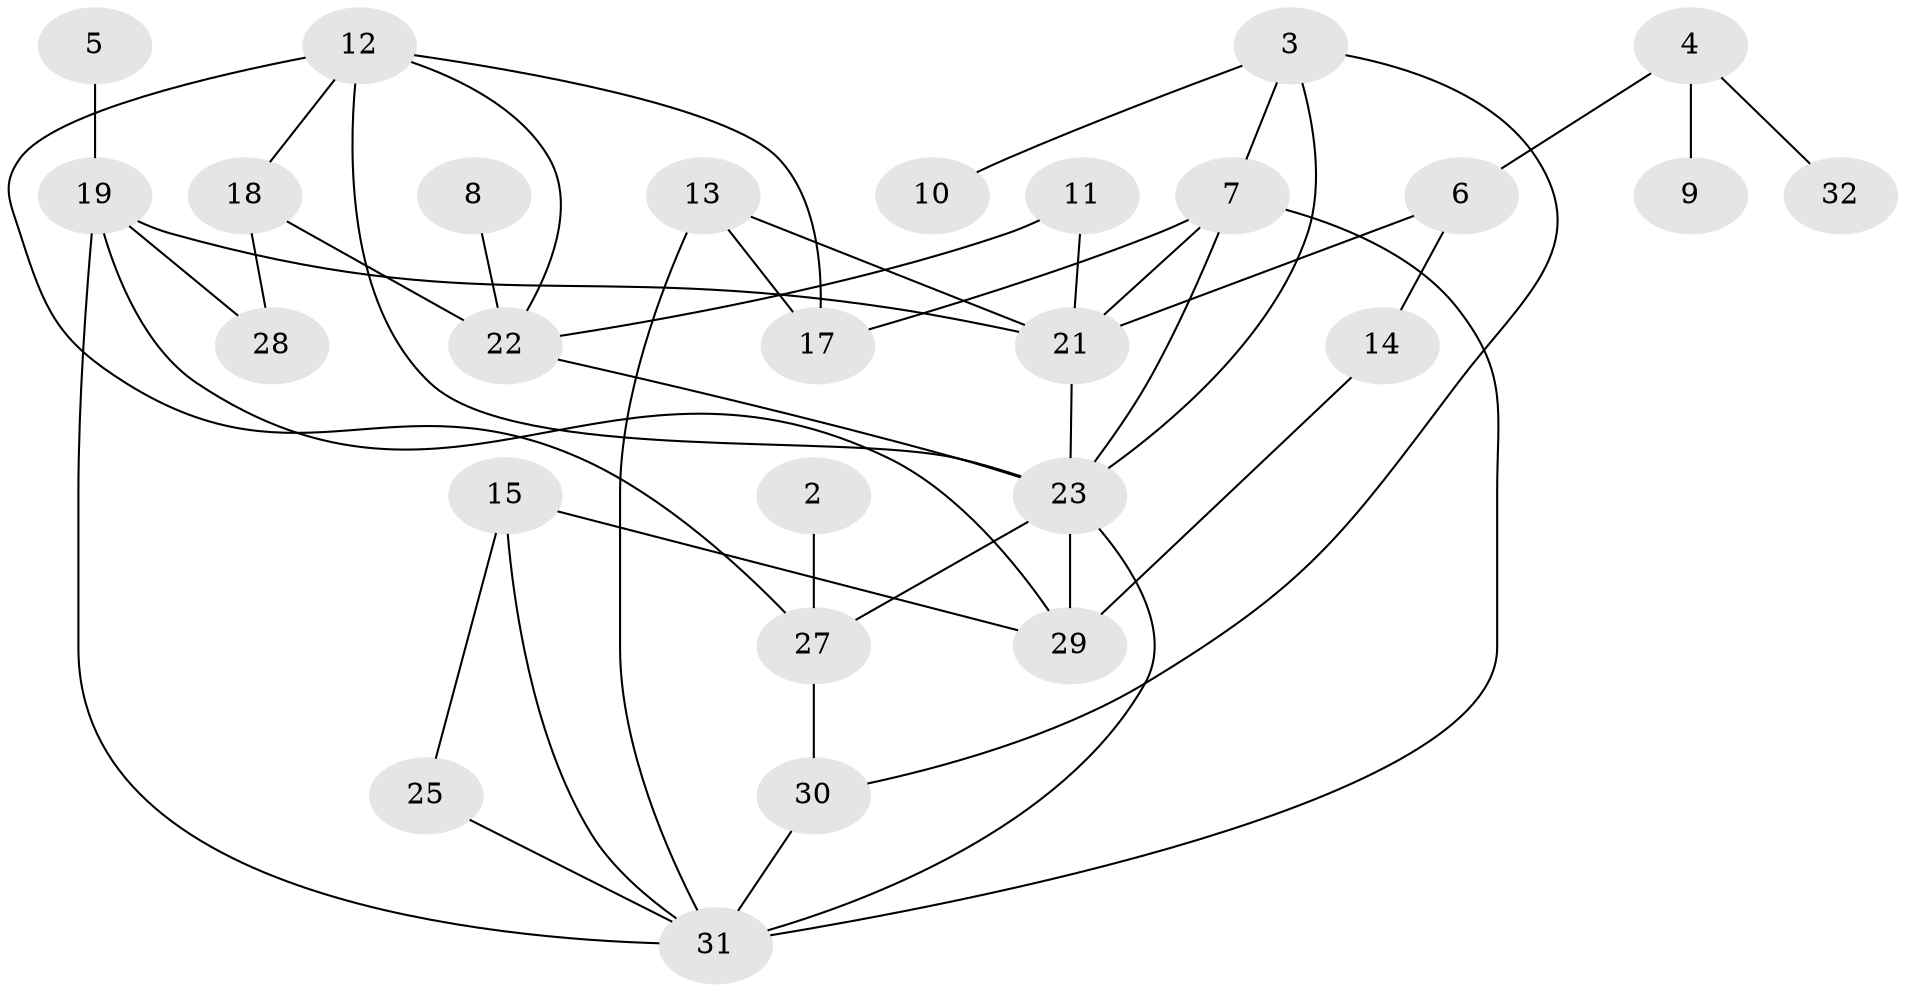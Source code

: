 // original degree distribution, {4: 0.09523809523809523, 5: 0.07936507936507936, 2: 0.20634920634920634, 3: 0.23809523809523808, 0: 0.07936507936507936, 1: 0.2222222222222222, 6: 0.07936507936507936}
// Generated by graph-tools (version 1.1) at 2025/00/03/09/25 03:00:52]
// undirected, 27 vertices, 44 edges
graph export_dot {
graph [start="1"]
  node [color=gray90,style=filled];
  2;
  3;
  4;
  5;
  6;
  7;
  8;
  9;
  10;
  11;
  12;
  13;
  14;
  15;
  17;
  18;
  19;
  21;
  22;
  23;
  25;
  27;
  28;
  29;
  30;
  31;
  32;
  2 -- 27 [weight=1.0];
  3 -- 7 [weight=1.0];
  3 -- 10 [weight=1.0];
  3 -- 23 [weight=1.0];
  3 -- 30 [weight=1.0];
  4 -- 6 [weight=1.0];
  4 -- 9 [weight=1.0];
  4 -- 32 [weight=1.0];
  5 -- 19 [weight=1.0];
  6 -- 14 [weight=2.0];
  6 -- 21 [weight=1.0];
  7 -- 17 [weight=1.0];
  7 -- 21 [weight=2.0];
  7 -- 23 [weight=1.0];
  7 -- 31 [weight=2.0];
  8 -- 22 [weight=1.0];
  11 -- 21 [weight=1.0];
  11 -- 22 [weight=1.0];
  12 -- 17 [weight=1.0];
  12 -- 18 [weight=1.0];
  12 -- 22 [weight=1.0];
  12 -- 23 [weight=1.0];
  12 -- 27 [weight=1.0];
  13 -- 17 [weight=1.0];
  13 -- 21 [weight=2.0];
  13 -- 31 [weight=1.0];
  14 -- 29 [weight=1.0];
  15 -- 25 [weight=1.0];
  15 -- 29 [weight=1.0];
  15 -- 31 [weight=1.0];
  18 -- 22 [weight=1.0];
  18 -- 28 [weight=1.0];
  19 -- 21 [weight=1.0];
  19 -- 28 [weight=1.0];
  19 -- 29 [weight=1.0];
  19 -- 31 [weight=1.0];
  21 -- 23 [weight=1.0];
  22 -- 23 [weight=1.0];
  23 -- 27 [weight=1.0];
  23 -- 29 [weight=2.0];
  23 -- 31 [weight=1.0];
  25 -- 31 [weight=1.0];
  27 -- 30 [weight=1.0];
  30 -- 31 [weight=1.0];
}
